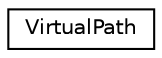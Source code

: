 digraph "类继承关系图"
{
  edge [fontname="Helvetica",fontsize="10",labelfontname="Helvetica",labelfontsize="10"];
  node [fontname="Helvetica",fontsize="10",shape=record];
  rankdir="LR";
  Node0 [label="VirtualPath",height=0.2,width=0.4,color="black", fillcolor="white", style="filled",URL="$d8/dee/class_virtual_path.html"];
}
